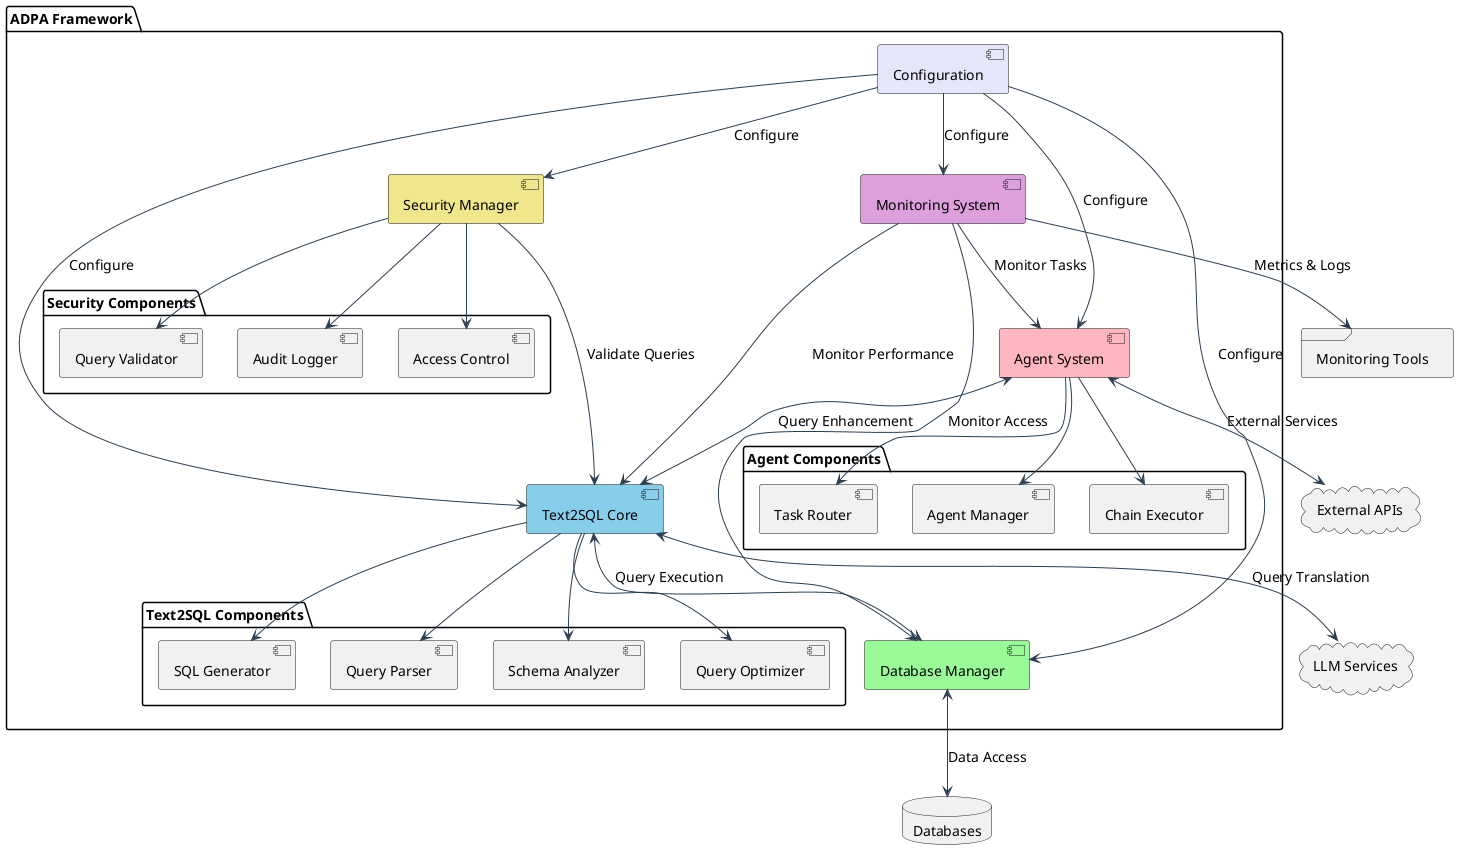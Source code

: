 @startuml ADPA Architecture

skinparam {
    BackgroundColor transparent
    ArrowColor #2C3E50
    BorderColor #2C3E50
    ComponentFontSize 14
    DefaultFontSize 14
    PackageFontSize 14
}

' Components
package "ADPA Framework" {
    [Text2SQL Core] as T2S #87CEEB
    [Database Manager] as DB #98FB98
    [Agent System] as AS #FFB6C1
    [Security Manager] as SM #F0E68C
    [Monitoring System] as MS #DDA0DD
    [Configuration] as CF #E6E6FA
    
    ' Subcomponents
    package "Text2SQL Components" {
        [Query Parser] as QP
        [Schema Analyzer] as SA
        [Query Optimizer] as QO
        [SQL Generator] as SG
    }
    
    package "Agent Components" {
        [Agent Manager] as AM
        [Chain Executor] as CE
        [Task Router] as TR
    }
    
    package "Security Components" {
        [Access Control] as AC
        [Query Validator] as QV
        [Audit Logger] as AL
    }
}

' External Systems
cloud "LLM Services" as LLM
database "Databases" as DBS
frame "Monitoring Tools" as MT
cloud "External APIs" as API

' Internal Relationships
T2S --> QP
T2S --> SA
T2S --> QO
T2S --> SG

AS --> AM
AS --> CE
AS --> TR

SM --> AC
SM --> QV
SM --> AL

' External Relationships
T2S <--> LLM : Query Translation
DB <--> DBS : Data Access
MS --> MT : Metrics & Logs
AS <--> API : External Services

' Core Relationships
CF --> T2S : Configure
CF --> DB : Configure
CF --> AS : Configure
CF --> SM : Configure
CF --> MS : Configure

T2S <--> DB : Query Execution
AS <--> T2S : Query Enhancement
SM --> T2S : Validate Queries
MS --> T2S : Monitor Performance
MS --> DB : Monitor Access
MS --> AS : Monitor Tasks

@enduml
